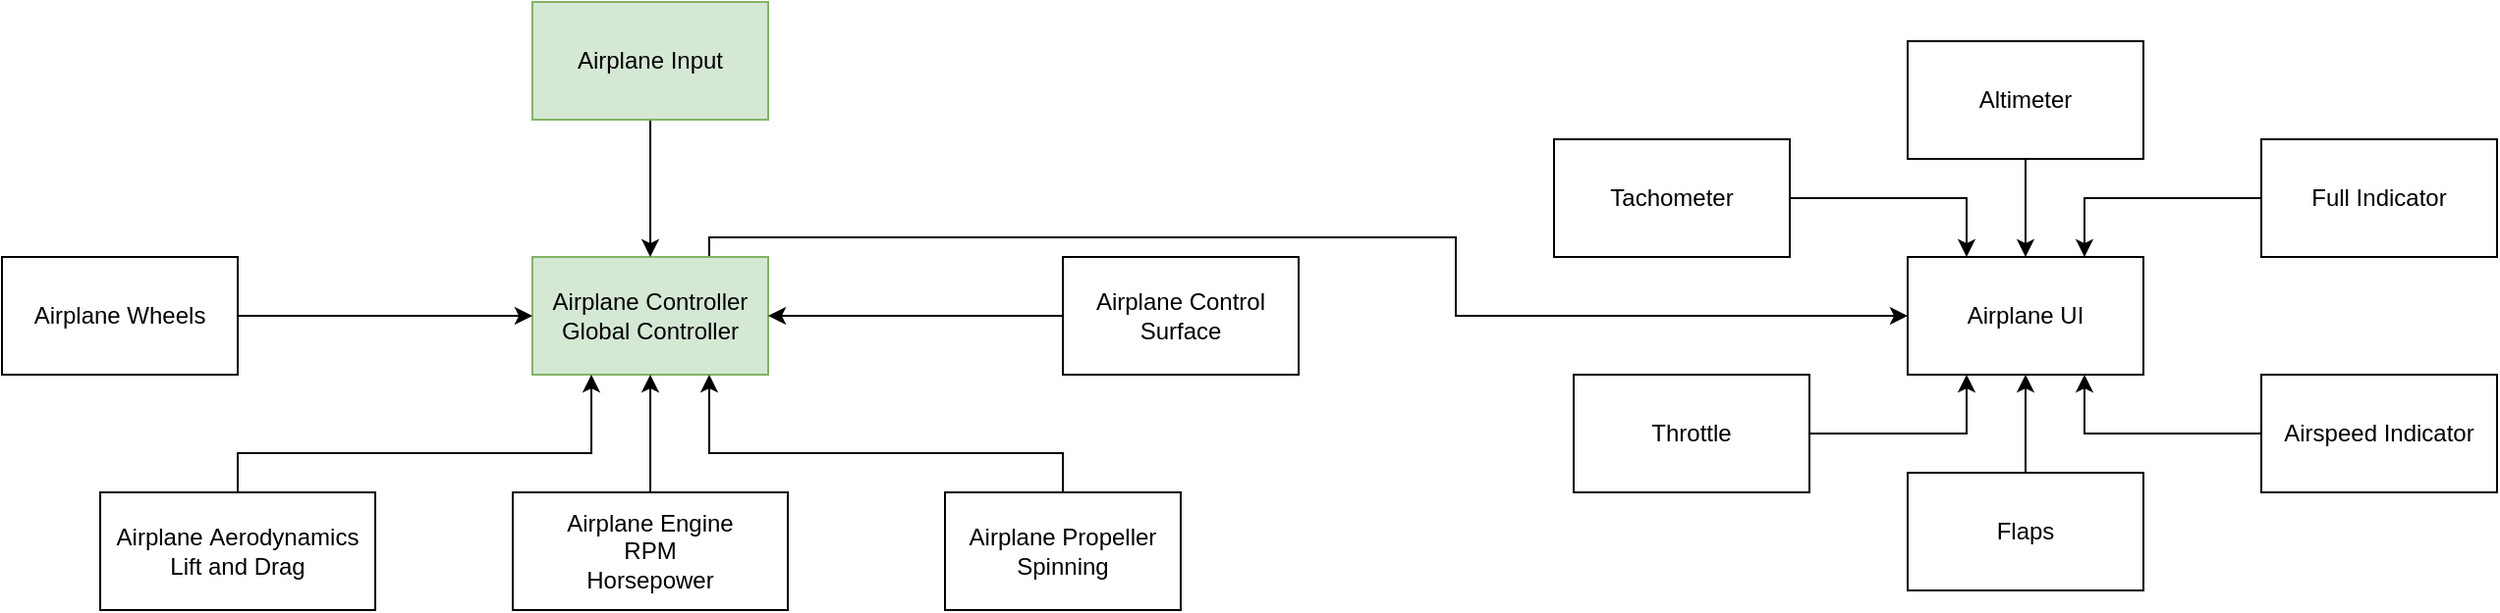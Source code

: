 <mxfile version="13.6.9" type="github">
  <diagram id="snA5wIH1FXUt3bnCRdw-" name="Page-1">
    <mxGraphModel dx="1102" dy="582" grid="1" gridSize="10" guides="1" tooltips="1" connect="1" arrows="1" fold="1" page="1" pageScale="1" pageWidth="827" pageHeight="1169" math="0" shadow="0">
      <root>
        <mxCell id="0" />
        <mxCell id="1" parent="0" />
        <mxCell id="H8tqieu_wZ1byqVmmLSu-40" style="edgeStyle=orthogonalEdgeStyle;rounded=0;orthogonalLoop=1;jettySize=auto;html=1;entryX=0;entryY=0.5;entryDx=0;entryDy=0;" parent="1" source="H8tqieu_wZ1byqVmmLSu-1" target="H8tqieu_wZ1byqVmmLSu-20" edge="1">
          <mxGeometry relative="1" as="geometry">
            <Array as="points">
              <mxPoint x="440" y="260" />
              <mxPoint x="820" y="260" />
              <mxPoint x="820" y="300" />
            </Array>
          </mxGeometry>
        </mxCell>
        <mxCell id="H8tqieu_wZ1byqVmmLSu-1" value="Airplane Controller&lt;br&gt;Global Controller" style="rounded=0;whiteSpace=wrap;html=1;fillColor=#d5e8d4;strokeColor=#82b366;" parent="1" vertex="1">
          <mxGeometry x="350" y="270" width="120" height="60" as="geometry" />
        </mxCell>
        <mxCell id="H8tqieu_wZ1byqVmmLSu-15" style="edgeStyle=orthogonalEdgeStyle;rounded=0;orthogonalLoop=1;jettySize=auto;html=1;entryX=0.25;entryY=1;entryDx=0;entryDy=0;" parent="1" source="H8tqieu_wZ1byqVmmLSu-2" target="H8tqieu_wZ1byqVmmLSu-1" edge="1">
          <mxGeometry relative="1" as="geometry">
            <Array as="points">
              <mxPoint x="200" y="370" />
              <mxPoint x="380" y="370" />
            </Array>
          </mxGeometry>
        </mxCell>
        <mxCell id="H8tqieu_wZ1byqVmmLSu-2" value="Airplane&amp;nbsp;Aerodynamics&lt;br&gt;Lift and Drag" style="rounded=0;whiteSpace=wrap;html=1;" parent="1" vertex="1">
          <mxGeometry x="130" y="390" width="140" height="60" as="geometry" />
        </mxCell>
        <mxCell id="H8tqieu_wZ1byqVmmLSu-5" style="edgeStyle=orthogonalEdgeStyle;rounded=0;orthogonalLoop=1;jettySize=auto;html=1;" parent="1" source="H8tqieu_wZ1byqVmmLSu-3" target="H8tqieu_wZ1byqVmmLSu-1" edge="1">
          <mxGeometry relative="1" as="geometry" />
        </mxCell>
        <mxCell id="H8tqieu_wZ1byqVmmLSu-3" value="Airplane Input" style="rounded=0;whiteSpace=wrap;html=1;fillColor=#d5e8d4;strokeColor=#82b366;" parent="1" vertex="1">
          <mxGeometry x="350" y="140" width="120" height="60" as="geometry" />
        </mxCell>
        <mxCell id="H8tqieu_wZ1byqVmmLSu-13" style="edgeStyle=orthogonalEdgeStyle;rounded=0;orthogonalLoop=1;jettySize=auto;html=1;entryX=0.5;entryY=1;entryDx=0;entryDy=0;" parent="1" source="H8tqieu_wZ1byqVmmLSu-7" target="H8tqieu_wZ1byqVmmLSu-1" edge="1">
          <mxGeometry relative="1" as="geometry" />
        </mxCell>
        <mxCell id="H8tqieu_wZ1byqVmmLSu-7" value="Airplane Engine&lt;br&gt;RPM&lt;br&gt;Horsepower" style="rounded=0;whiteSpace=wrap;html=1;" parent="1" vertex="1">
          <mxGeometry x="340" y="390" width="140" height="60" as="geometry" />
        </mxCell>
        <mxCell id="H8tqieu_wZ1byqVmmLSu-14" style="edgeStyle=orthogonalEdgeStyle;rounded=0;orthogonalLoop=1;jettySize=auto;html=1;entryX=0.75;entryY=1;entryDx=0;entryDy=0;" parent="1" source="H8tqieu_wZ1byqVmmLSu-10" target="H8tqieu_wZ1byqVmmLSu-1" edge="1">
          <mxGeometry relative="1" as="geometry">
            <Array as="points">
              <mxPoint x="620" y="370" />
              <mxPoint x="440" y="370" />
            </Array>
          </mxGeometry>
        </mxCell>
        <mxCell id="H8tqieu_wZ1byqVmmLSu-10" value="Airplane Propeller&lt;br&gt;Spinning" style="rounded=0;whiteSpace=wrap;html=1;" parent="1" vertex="1">
          <mxGeometry x="560" y="390" width="120" height="60" as="geometry" />
        </mxCell>
        <mxCell id="H8tqieu_wZ1byqVmmLSu-17" style="edgeStyle=orthogonalEdgeStyle;rounded=0;orthogonalLoop=1;jettySize=auto;html=1;entryX=1;entryY=0.5;entryDx=0;entryDy=0;" parent="1" source="H8tqieu_wZ1byqVmmLSu-16" target="H8tqieu_wZ1byqVmmLSu-1" edge="1">
          <mxGeometry relative="1" as="geometry" />
        </mxCell>
        <mxCell id="H8tqieu_wZ1byqVmmLSu-16" value="Airplane Control Surface" style="rounded=0;whiteSpace=wrap;html=1;" parent="1" vertex="1">
          <mxGeometry x="620" y="270" width="120" height="60" as="geometry" />
        </mxCell>
        <mxCell id="H8tqieu_wZ1byqVmmLSu-19" style="edgeStyle=orthogonalEdgeStyle;rounded=0;orthogonalLoop=1;jettySize=auto;html=1;entryX=0;entryY=0.5;entryDx=0;entryDy=0;" parent="1" source="H8tqieu_wZ1byqVmmLSu-18" target="H8tqieu_wZ1byqVmmLSu-1" edge="1">
          <mxGeometry relative="1" as="geometry" />
        </mxCell>
        <mxCell id="H8tqieu_wZ1byqVmmLSu-18" value="Airplane Wheels" style="rounded=0;whiteSpace=wrap;html=1;" parent="1" vertex="1">
          <mxGeometry x="80" y="270" width="120" height="60" as="geometry" />
        </mxCell>
        <mxCell id="H8tqieu_wZ1byqVmmLSu-20" value="Airplane UI" style="rounded=0;whiteSpace=wrap;html=1;" parent="1" vertex="1">
          <mxGeometry x="1050" y="270" width="120" height="60" as="geometry" />
        </mxCell>
        <mxCell id="H8tqieu_wZ1byqVmmLSu-32" style="edgeStyle=orthogonalEdgeStyle;rounded=0;orthogonalLoop=1;jettySize=auto;html=1;entryX=0.25;entryY=0;entryDx=0;entryDy=0;" parent="1" source="H8tqieu_wZ1byqVmmLSu-21" target="H8tqieu_wZ1byqVmmLSu-20" edge="1">
          <mxGeometry relative="1" as="geometry" />
        </mxCell>
        <mxCell id="H8tqieu_wZ1byqVmmLSu-21" value="Tachometer" style="rounded=0;whiteSpace=wrap;html=1;" parent="1" vertex="1">
          <mxGeometry x="870" y="210" width="120" height="60" as="geometry" />
        </mxCell>
        <mxCell id="H8tqieu_wZ1byqVmmLSu-30" style="edgeStyle=orthogonalEdgeStyle;rounded=0;orthogonalLoop=1;jettySize=auto;html=1;entryX=0.5;entryY=0;entryDx=0;entryDy=0;" parent="1" source="H8tqieu_wZ1byqVmmLSu-22" target="H8tqieu_wZ1byqVmmLSu-20" edge="1">
          <mxGeometry relative="1" as="geometry" />
        </mxCell>
        <mxCell id="H8tqieu_wZ1byqVmmLSu-22" value="Altimeter" style="rounded=0;whiteSpace=wrap;html=1;" parent="1" vertex="1">
          <mxGeometry x="1050" y="160" width="120" height="60" as="geometry" />
        </mxCell>
        <mxCell id="H8tqieu_wZ1byqVmmLSu-33" style="edgeStyle=orthogonalEdgeStyle;rounded=0;orthogonalLoop=1;jettySize=auto;html=1;entryX=0.75;entryY=0;entryDx=0;entryDy=0;" parent="1" source="H8tqieu_wZ1byqVmmLSu-23" target="H8tqieu_wZ1byqVmmLSu-20" edge="1">
          <mxGeometry relative="1" as="geometry" />
        </mxCell>
        <mxCell id="H8tqieu_wZ1byqVmmLSu-23" value="Full Indicator" style="rounded=0;whiteSpace=wrap;html=1;" parent="1" vertex="1">
          <mxGeometry x="1230" y="210" width="120" height="60" as="geometry" />
        </mxCell>
        <mxCell id="H8tqieu_wZ1byqVmmLSu-36" style="edgeStyle=orthogonalEdgeStyle;rounded=0;orthogonalLoop=1;jettySize=auto;html=1;entryX=0.25;entryY=1;entryDx=0;entryDy=0;" parent="1" source="H8tqieu_wZ1byqVmmLSu-25" target="H8tqieu_wZ1byqVmmLSu-20" edge="1">
          <mxGeometry relative="1" as="geometry" />
        </mxCell>
        <mxCell id="H8tqieu_wZ1byqVmmLSu-25" value="Throttle" style="rounded=0;whiteSpace=wrap;html=1;" parent="1" vertex="1">
          <mxGeometry x="880" y="330" width="120" height="60" as="geometry" />
        </mxCell>
        <mxCell id="H8tqieu_wZ1byqVmmLSu-35" style="edgeStyle=orthogonalEdgeStyle;rounded=0;orthogonalLoop=1;jettySize=auto;html=1;entryX=0.5;entryY=1;entryDx=0;entryDy=0;" parent="1" source="H8tqieu_wZ1byqVmmLSu-26" target="H8tqieu_wZ1byqVmmLSu-20" edge="1">
          <mxGeometry relative="1" as="geometry" />
        </mxCell>
        <mxCell id="H8tqieu_wZ1byqVmmLSu-26" value="Flaps" style="rounded=0;whiteSpace=wrap;html=1;" parent="1" vertex="1">
          <mxGeometry x="1050" y="380" width="120" height="60" as="geometry" />
        </mxCell>
        <mxCell id="H8tqieu_wZ1byqVmmLSu-34" style="edgeStyle=orthogonalEdgeStyle;rounded=0;orthogonalLoop=1;jettySize=auto;html=1;entryX=0.75;entryY=1;entryDx=0;entryDy=0;" parent="1" source="H8tqieu_wZ1byqVmmLSu-28" target="H8tqieu_wZ1byqVmmLSu-20" edge="1">
          <mxGeometry relative="1" as="geometry" />
        </mxCell>
        <mxCell id="H8tqieu_wZ1byqVmmLSu-28" value="Airspeed Indicator" style="rounded=0;whiteSpace=wrap;html=1;" parent="1" vertex="1">
          <mxGeometry x="1230" y="330" width="120" height="60" as="geometry" />
        </mxCell>
      </root>
    </mxGraphModel>
  </diagram>
</mxfile>

